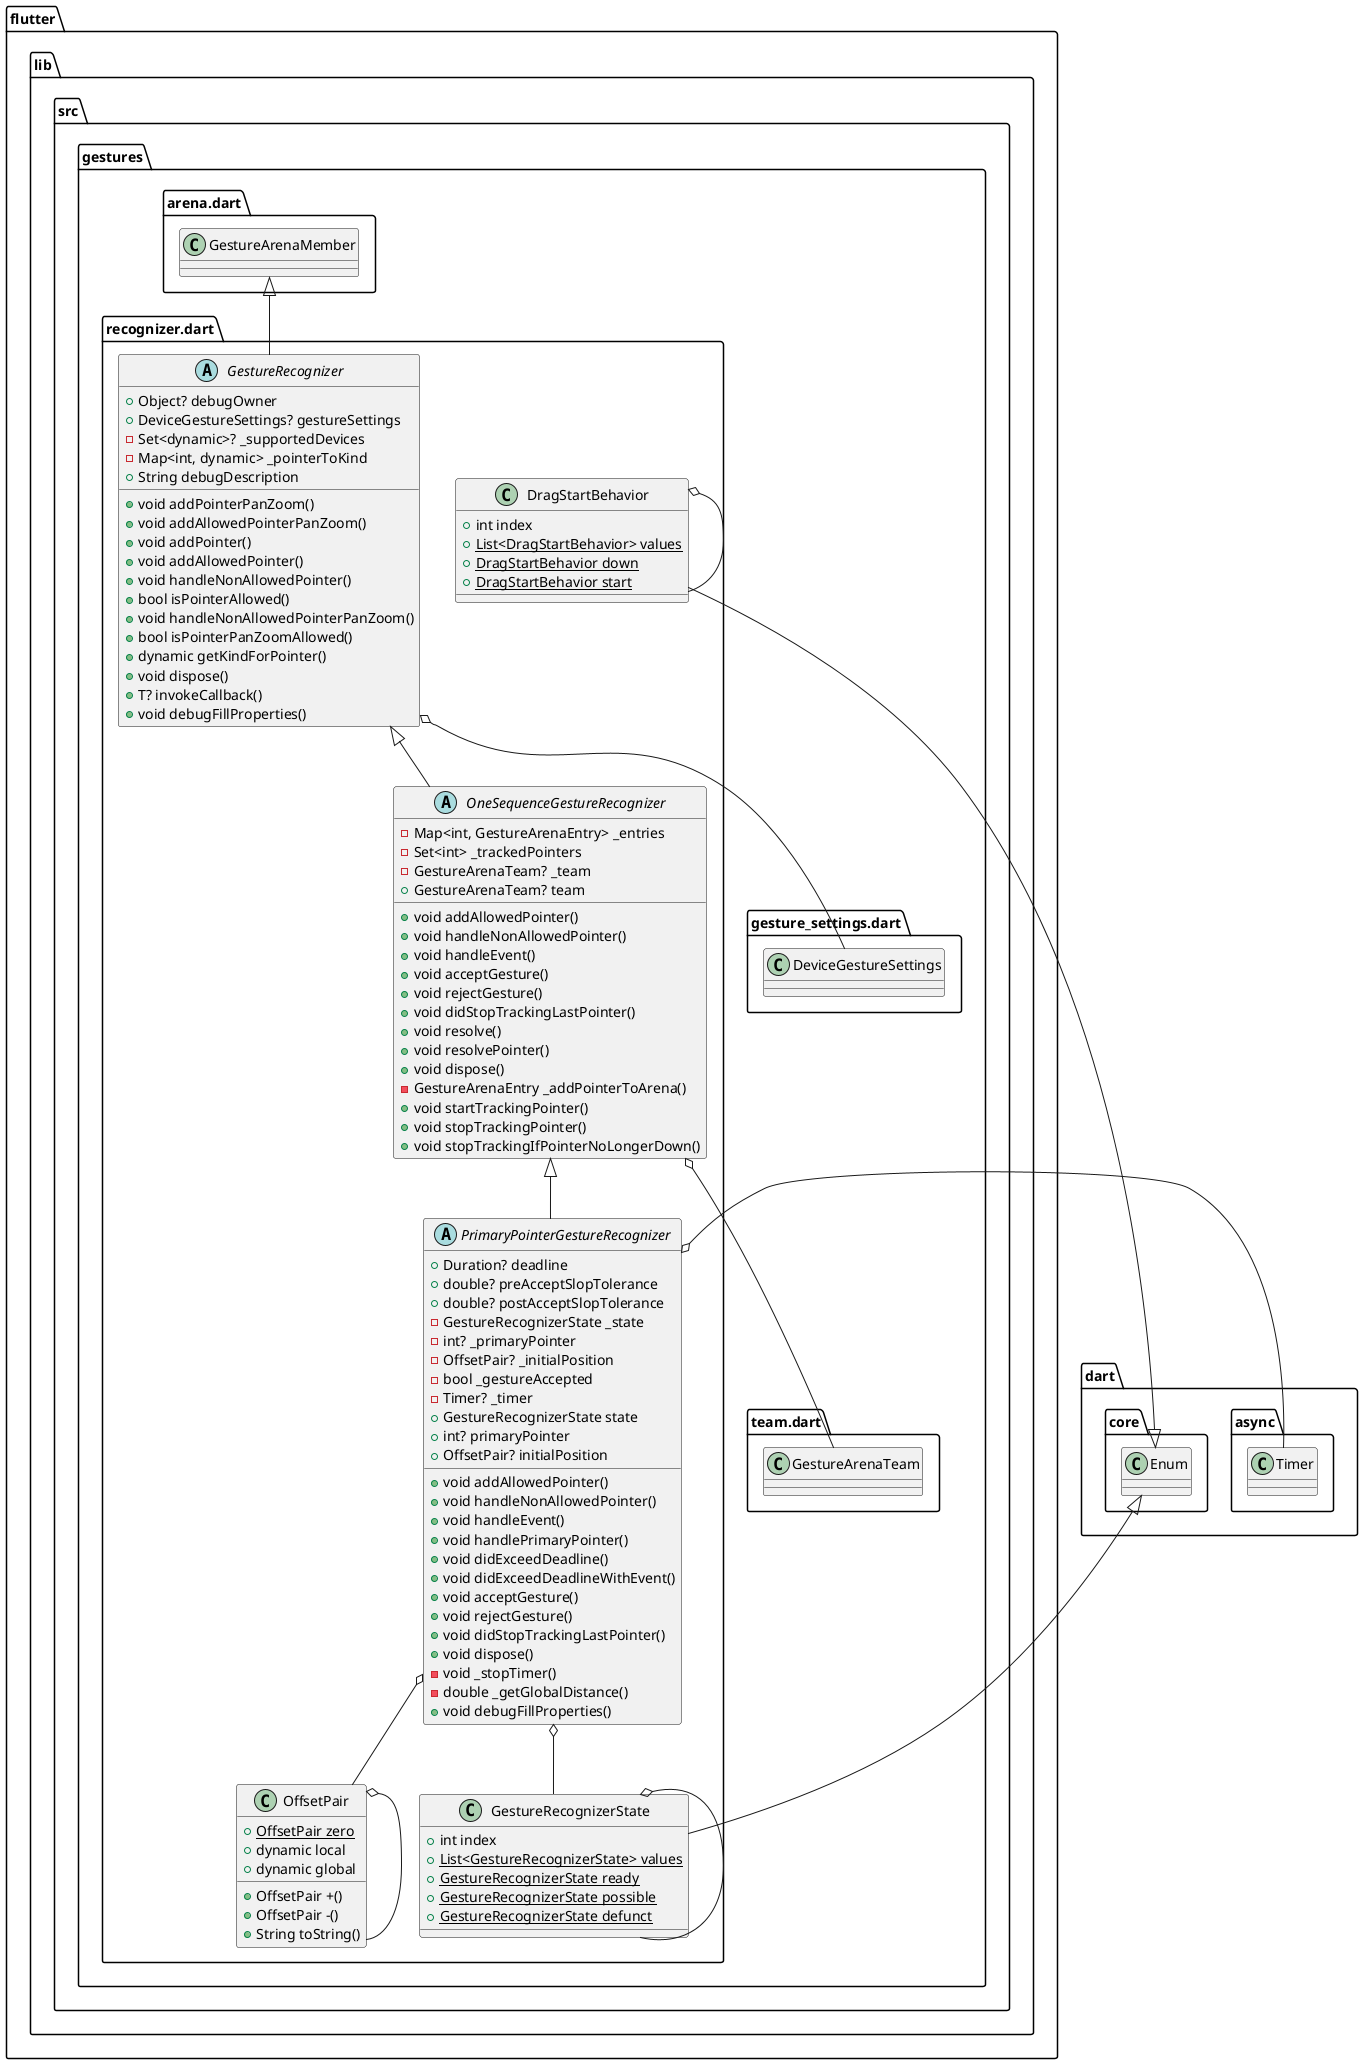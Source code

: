 @startuml
set namespaceSeparator ::

abstract class "flutter::lib::src::gestures::recognizer.dart::GestureRecognizer" {
  +Object? debugOwner
  +DeviceGestureSettings? gestureSettings
  -Set<dynamic>? _supportedDevices
  -Map<int, dynamic> _pointerToKind
  +String debugDescription
  +void addPointerPanZoom()
  +void addAllowedPointerPanZoom()
  +void addPointer()
  +void addAllowedPointer()
  +void handleNonAllowedPointer()
  +bool isPointerAllowed()
  +void handleNonAllowedPointerPanZoom()
  +bool isPointerPanZoomAllowed()
  +dynamic getKindForPointer()
  +void dispose()
  +T? invokeCallback()
  +void debugFillProperties()
}

"flutter::lib::src::gestures::recognizer.dart::GestureRecognizer" o-- "flutter::lib::src::gestures::gesture_settings.dart::DeviceGestureSettings"
"flutter::lib::src::gestures::arena.dart::GestureArenaMember" <|-- "flutter::lib::src::gestures::recognizer.dart::GestureRecognizer"

abstract class "flutter::lib::src::gestures::recognizer.dart::OneSequenceGestureRecognizer" {
  -Map<int, GestureArenaEntry> _entries
  -Set<int> _trackedPointers
  -GestureArenaTeam? _team
  +GestureArenaTeam? team
  +void addAllowedPointer()
  +void handleNonAllowedPointer()
  +void handleEvent()
  +void acceptGesture()
  +void rejectGesture()
  +void didStopTrackingLastPointer()
  +void resolve()
  +void resolvePointer()
  +void dispose()
  -GestureArenaEntry _addPointerToArena()
  +void startTrackingPointer()
  +void stopTrackingPointer()
  +void stopTrackingIfPointerNoLongerDown()
}

"flutter::lib::src::gestures::recognizer.dart::OneSequenceGestureRecognizer" o-- "flutter::lib::src::gestures::team.dart::GestureArenaTeam"
"flutter::lib::src::gestures::recognizer.dart::GestureRecognizer" <|-- "flutter::lib::src::gestures::recognizer.dart::OneSequenceGestureRecognizer"

abstract class "flutter::lib::src::gestures::recognizer.dart::PrimaryPointerGestureRecognizer" {
  +Duration? deadline
  +double? preAcceptSlopTolerance
  +double? postAcceptSlopTolerance
  -GestureRecognizerState _state
  -int? _primaryPointer
  -OffsetPair? _initialPosition
  -bool _gestureAccepted
  -Timer? _timer
  +GestureRecognizerState state
  +int? primaryPointer
  +OffsetPair? initialPosition
  +void addAllowedPointer()
  +void handleNonAllowedPointer()
  +void handleEvent()
  +void handlePrimaryPointer()
  +void didExceedDeadline()
  +void didExceedDeadlineWithEvent()
  +void acceptGesture()
  +void rejectGesture()
  +void didStopTrackingLastPointer()
  +void dispose()
  -void _stopTimer()
  -double _getGlobalDistance()
  +void debugFillProperties()
}

"flutter::lib::src::gestures::recognizer.dart::PrimaryPointerGestureRecognizer" o-- "flutter::lib::src::gestures::recognizer.dart::GestureRecognizerState"
"flutter::lib::src::gestures::recognizer.dart::PrimaryPointerGestureRecognizer" o-- "flutter::lib::src::gestures::recognizer.dart::OffsetPair"
"flutter::lib::src::gestures::recognizer.dart::PrimaryPointerGestureRecognizer" o-- "dart::async::Timer"
"flutter::lib::src::gestures::recognizer.dart::OneSequenceGestureRecognizer" <|-- "flutter::lib::src::gestures::recognizer.dart::PrimaryPointerGestureRecognizer"

class "flutter::lib::src::gestures::recognizer.dart::OffsetPair" {
  {static} +OffsetPair zero
  +dynamic local
  +dynamic global
  +OffsetPair +()
  +OffsetPair -()
  +String toString()
}

"flutter::lib::src::gestures::recognizer.dart::OffsetPair" o-- "flutter::lib::src::gestures::recognizer.dart::OffsetPair"

class "flutter::lib::src::gestures::recognizer.dart::DragStartBehavior" {
  +int index
  {static} +List<DragStartBehavior> values
  {static} +DragStartBehavior down
  {static} +DragStartBehavior start
}

"flutter::lib::src::gestures::recognizer.dart::DragStartBehavior" o-- "flutter::lib::src::gestures::recognizer.dart::DragStartBehavior"
"dart::core::Enum" <|-- "flutter::lib::src::gestures::recognizer.dart::DragStartBehavior"

class "flutter::lib::src::gestures::recognizer.dart::GestureRecognizerState" {
  +int index
  {static} +List<GestureRecognizerState> values
  {static} +GestureRecognizerState ready
  {static} +GestureRecognizerState possible
  {static} +GestureRecognizerState defunct
}

"flutter::lib::src::gestures::recognizer.dart::GestureRecognizerState" o-- "flutter::lib::src::gestures::recognizer.dart::GestureRecognizerState"
"dart::core::Enum" <|-- "flutter::lib::src::gestures::recognizer.dart::GestureRecognizerState"


@enduml